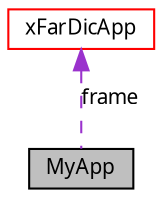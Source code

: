 digraph G
{
  edge [fontname="FreeSans.ttf",fontsize=10,labelfontname="FreeSans.ttf",labelfontsize=10];
  node [fontname="FreeSans.ttf",fontsize=10,shape=record];
  Node1 [label="MyApp",height=0.2,width=0.4,color="black", fillcolor="grey75", style="filled" fontcolor="black"];
  Node2 -> Node1 [dir=back,color="darkorchid3",fontsize=10,style="dashed",label="frame",fontname="FreeSans.ttf"];
  Node2 [label="xFarDicApp",height=0.2,width=0.4,color="red", fillcolor="white", style="filled",URL="$classxFarDicApp.html"];
}
